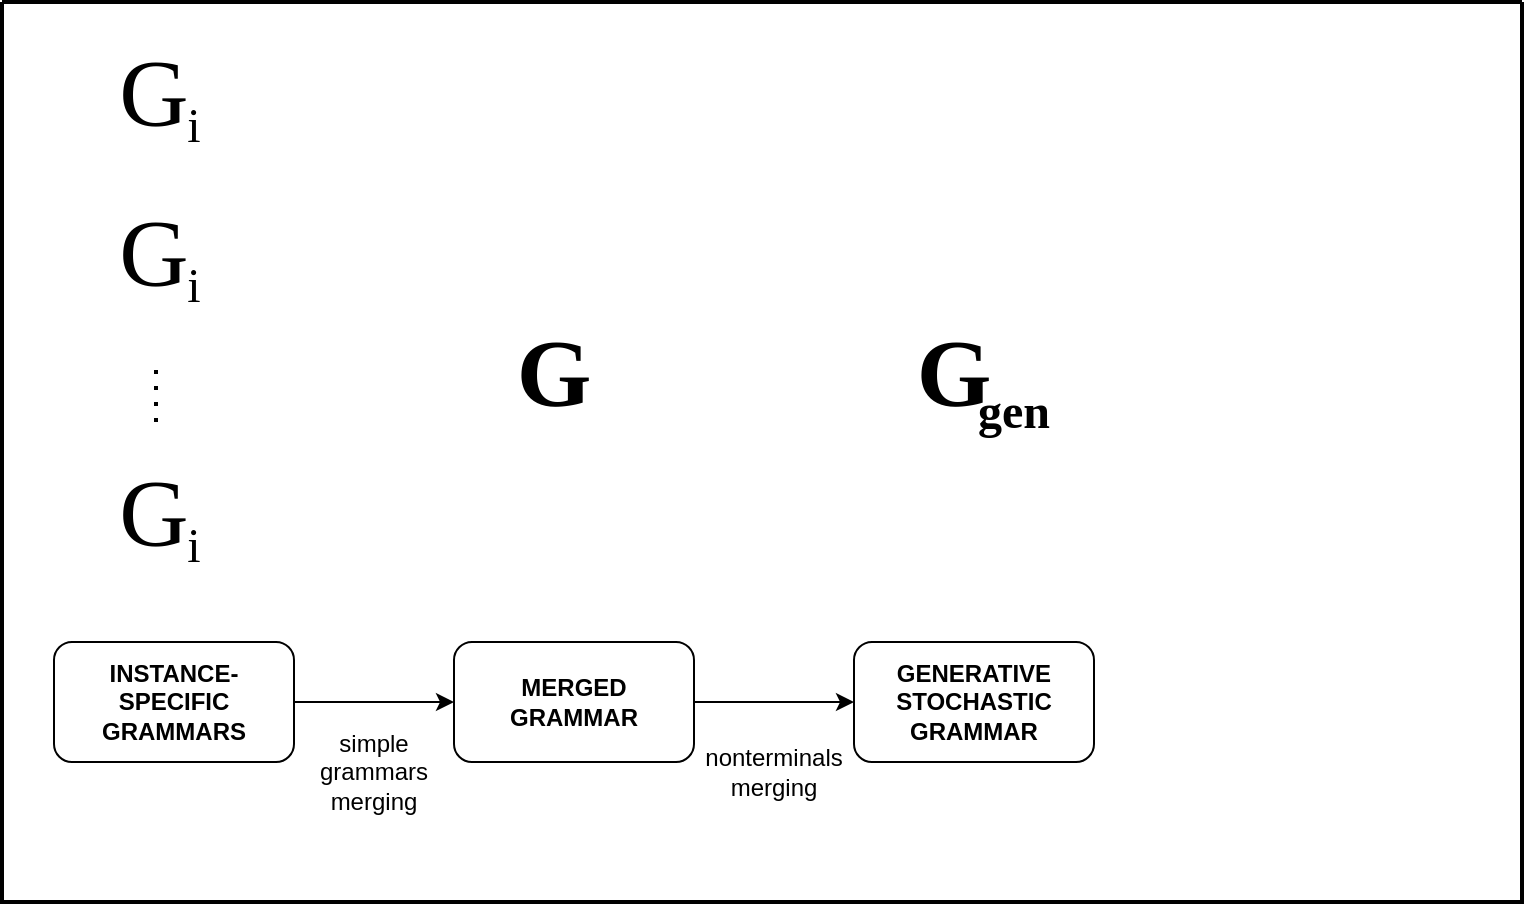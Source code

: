 <mxfile version="24.7.16">
  <diagram name="Strona-1" id="a1OaKGTlGuZEPxhQifRA">
    <mxGraphModel dx="1194" dy="762" grid="1" gridSize="10" guides="1" tooltips="1" connect="1" arrows="1" fold="1" page="1" pageScale="1" pageWidth="827" pageHeight="1169" math="0" shadow="0">
      <root>
        <mxCell id="0" />
        <mxCell id="1" parent="0" />
        <mxCell id="eTOA6T4pMlr5Udd_TaX9-1" value="&lt;font style=&quot;font-size: 48px;&quot; face=&quot;Times New Roman&quot;&gt;G&lt;/font&gt;" style="text;html=1;align=center;verticalAlign=middle;whiteSpace=wrap;rounded=0;" vertex="1" parent="1">
          <mxGeometry x="80" y="200" width="60" height="30" as="geometry" />
        </mxCell>
        <mxCell id="eTOA6T4pMlr5Udd_TaX9-2" value="&lt;font style=&quot;font-size: 24px;&quot; face=&quot;Times New Roman&quot;&gt;i&lt;/font&gt;" style="text;html=1;align=center;verticalAlign=middle;whiteSpace=wrap;rounded=0;" vertex="1" parent="1">
          <mxGeometry x="100" y="216.72" width="60" height="30" as="geometry" />
        </mxCell>
        <mxCell id="eTOA6T4pMlr5Udd_TaX9-3" value="&lt;font style=&quot;font-size: 48px;&quot; face=&quot;Times New Roman&quot;&gt;G&lt;/font&gt;" style="text;html=1;align=center;verticalAlign=middle;whiteSpace=wrap;rounded=0;" vertex="1" parent="1">
          <mxGeometry x="80" y="280" width="60" height="30" as="geometry" />
        </mxCell>
        <mxCell id="eTOA6T4pMlr5Udd_TaX9-4" value="&lt;font style=&quot;font-size: 24px;&quot; face=&quot;Times New Roman&quot;&gt;i&lt;/font&gt;" style="text;html=1;align=center;verticalAlign=middle;whiteSpace=wrap;rounded=0;" vertex="1" parent="1">
          <mxGeometry x="100" y="296.72" width="60" height="30" as="geometry" />
        </mxCell>
        <mxCell id="eTOA6T4pMlr5Udd_TaX9-8" value="" style="endArrow=none;dashed=1;html=1;dashPattern=1 3;strokeWidth=2;rounded=0;" edge="1" parent="1">
          <mxGeometry width="50" height="50" relative="1" as="geometry">
            <mxPoint x="111" y="380" as="sourcePoint" />
            <mxPoint x="111" y="350" as="targetPoint" />
          </mxGeometry>
        </mxCell>
        <mxCell id="eTOA6T4pMlr5Udd_TaX9-10" value="&lt;div&gt;INSTANCE-SPECIFIC&lt;/div&gt;&lt;div&gt;GRAMMARS&lt;br&gt;&lt;/div&gt;" style="rounded=1;whiteSpace=wrap;html=1;fontStyle=1" vertex="1" parent="1">
          <mxGeometry x="60" y="490" width="120" height="60" as="geometry" />
        </mxCell>
        <mxCell id="eTOA6T4pMlr5Udd_TaX9-11" value="&lt;div&gt;MERGED&lt;/div&gt;&lt;div&gt;GRAMMAR&lt;br&gt;&lt;/div&gt;" style="rounded=1;whiteSpace=wrap;html=1;fontStyle=1" vertex="1" parent="1">
          <mxGeometry x="260" y="490" width="120" height="60" as="geometry" />
        </mxCell>
        <mxCell id="eTOA6T4pMlr5Udd_TaX9-12" value="" style="endArrow=classic;html=1;rounded=0;exitX=1;exitY=0.5;exitDx=0;exitDy=0;entryX=0;entryY=0.5;entryDx=0;entryDy=0;" edge="1" parent="1" source="eTOA6T4pMlr5Udd_TaX9-10" target="eTOA6T4pMlr5Udd_TaX9-11">
          <mxGeometry width="50" height="50" relative="1" as="geometry">
            <mxPoint x="410" y="610" as="sourcePoint" />
            <mxPoint x="460" y="560" as="targetPoint" />
          </mxGeometry>
        </mxCell>
        <mxCell id="eTOA6T4pMlr5Udd_TaX9-13" value="simple grammars merging" style="text;html=1;align=center;verticalAlign=middle;whiteSpace=wrap;rounded=0;" vertex="1" parent="1">
          <mxGeometry x="190" y="540" width="60" height="30" as="geometry" />
        </mxCell>
        <mxCell id="eTOA6T4pMlr5Udd_TaX9-14" value="&lt;font style=&quot;font-size: 48px;&quot; face=&quot;Times New Roman&quot;&gt;G&lt;/font&gt;" style="text;html=1;align=center;verticalAlign=middle;whiteSpace=wrap;rounded=0;" vertex="1" parent="1">
          <mxGeometry x="80" y="410" width="60" height="30" as="geometry" />
        </mxCell>
        <mxCell id="eTOA6T4pMlr5Udd_TaX9-15" value="&lt;font style=&quot;font-size: 24px;&quot; face=&quot;Times New Roman&quot;&gt;i&lt;/font&gt;" style="text;html=1;align=center;verticalAlign=middle;whiteSpace=wrap;rounded=0;" vertex="1" parent="1">
          <mxGeometry x="100" y="426.72" width="60" height="30" as="geometry" />
        </mxCell>
        <mxCell id="eTOA6T4pMlr5Udd_TaX9-18" value="&lt;b&gt;&lt;font style=&quot;font-size: 48px;&quot; face=&quot;Times New Roman&quot;&gt;G&lt;/font&gt;&lt;/b&gt;" style="text;html=1;align=center;verticalAlign=middle;whiteSpace=wrap;rounded=0;" vertex="1" parent="1">
          <mxGeometry x="280" y="340" width="60" height="30" as="geometry" />
        </mxCell>
        <mxCell id="eTOA6T4pMlr5Udd_TaX9-20" value="&lt;div&gt;GENERATIVE&lt;br&gt;&lt;/div&gt;&lt;div&gt;STOCHASTIC&lt;/div&gt;&lt;div&gt;GRAMMAR&lt;br&gt;&lt;/div&gt;" style="rounded=1;whiteSpace=wrap;html=1;fontStyle=1" vertex="1" parent="1">
          <mxGeometry x="460" y="490" width="120" height="60" as="geometry" />
        </mxCell>
        <mxCell id="eTOA6T4pMlr5Udd_TaX9-21" value="" style="endArrow=classic;html=1;rounded=0;exitX=1;exitY=0.5;exitDx=0;exitDy=0;entryX=0;entryY=0.5;entryDx=0;entryDy=0;" edge="1" parent="1" target="eTOA6T4pMlr5Udd_TaX9-20">
          <mxGeometry width="50" height="50" relative="1" as="geometry">
            <mxPoint x="380" y="520" as="sourcePoint" />
            <mxPoint x="660" y="560" as="targetPoint" />
          </mxGeometry>
        </mxCell>
        <mxCell id="eTOA6T4pMlr5Udd_TaX9-22" value="&lt;div&gt;nonterminals&lt;/div&gt;&lt;div&gt;merging&lt;br&gt;&lt;/div&gt;" style="text;html=1;align=center;verticalAlign=middle;whiteSpace=wrap;rounded=0;" vertex="1" parent="1">
          <mxGeometry x="390" y="540" width="60" height="30" as="geometry" />
        </mxCell>
        <mxCell id="eTOA6T4pMlr5Udd_TaX9-24" value="&lt;b&gt;&lt;font style=&quot;font-size: 48px;&quot; face=&quot;Times New Roman&quot;&gt;G&lt;/font&gt;&lt;/b&gt;" style="text;html=1;align=center;verticalAlign=middle;whiteSpace=wrap;rounded=0;" vertex="1" parent="1">
          <mxGeometry x="480" y="340" width="60" height="30" as="geometry" />
        </mxCell>
        <mxCell id="eTOA6T4pMlr5Udd_TaX9-25" value="&lt;font style=&quot;font-size: 24px;&quot; face=&quot;Times New Roman&quot;&gt;&lt;b&gt;gen&lt;/b&gt;&lt;/font&gt;" style="text;html=1;align=center;verticalAlign=middle;whiteSpace=wrap;rounded=0;" vertex="1" parent="1">
          <mxGeometry x="510" y="360" width="60" height="30" as="geometry" />
        </mxCell>
        <mxCell id="eTOA6T4pMlr5Udd_TaX9-28" value="" style="swimlane;startSize=0;strokeWidth=2;" vertex="1" parent="1">
          <mxGeometry x="34" y="170" width="760" height="450" as="geometry">
            <mxRectangle x="20" y="20" width="50" height="40" as="alternateBounds" />
          </mxGeometry>
        </mxCell>
      </root>
    </mxGraphModel>
  </diagram>
</mxfile>
